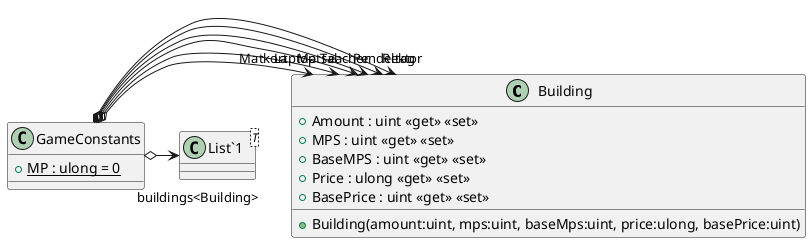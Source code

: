 @startuml
class Building {
    + Amount : uint <<get>> <<set>>
    + MPS : uint <<get>> <<set>>
    + BaseMPS : uint <<get>> <<set>>
    + Price : ulong <<get>> <<set>>
    + BasePrice : uint <<get>> <<set>>
    + Building(amount:uint, mps:uint, baseMps:uint, price:ulong, basePrice:uint)
}
class GameConstants {
    + {static} MP : ulong = 0
}
class "List`1"<T> {
}
GameConstants o-> "Matkort" Building
GameConstants o-> "Teacher" Building
GameConstants o-> "Matsal" Building
GameConstants o-> "Pendeltag" Building
GameConstants o-> "Laptop" Building
GameConstants o-> "Rektor" Building
GameConstants o-> "buildings<Building>" "List`1"
@enduml
